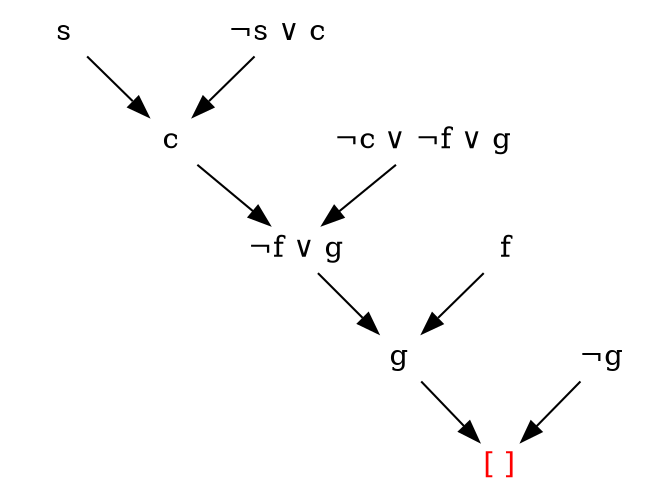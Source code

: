digraph {
  nodesep=0.6; 
  ranksep=0.4;
  node [shape=none, height=0.1]
  0 [label=<s>];
  1 [label=<&not;s &or; c>];
  2 [label=<c>];
  0 -> 2;
  1 -> 2;
  
  3 [label=<&not;c &or; &not;f &or; g>];
  4 [label=<&not;f &or; g>];
  3 -> 4;
  2 -> 4;
  
  5 [label=<f>]
  6 [label=<g>];
  4 -> 6;
  5 -> 6;
  
  7 [label=<&not;g>]
  8 [label=<[ ]> fontcolor="red"];
  6 -> 8;
  7 -> 8;
}